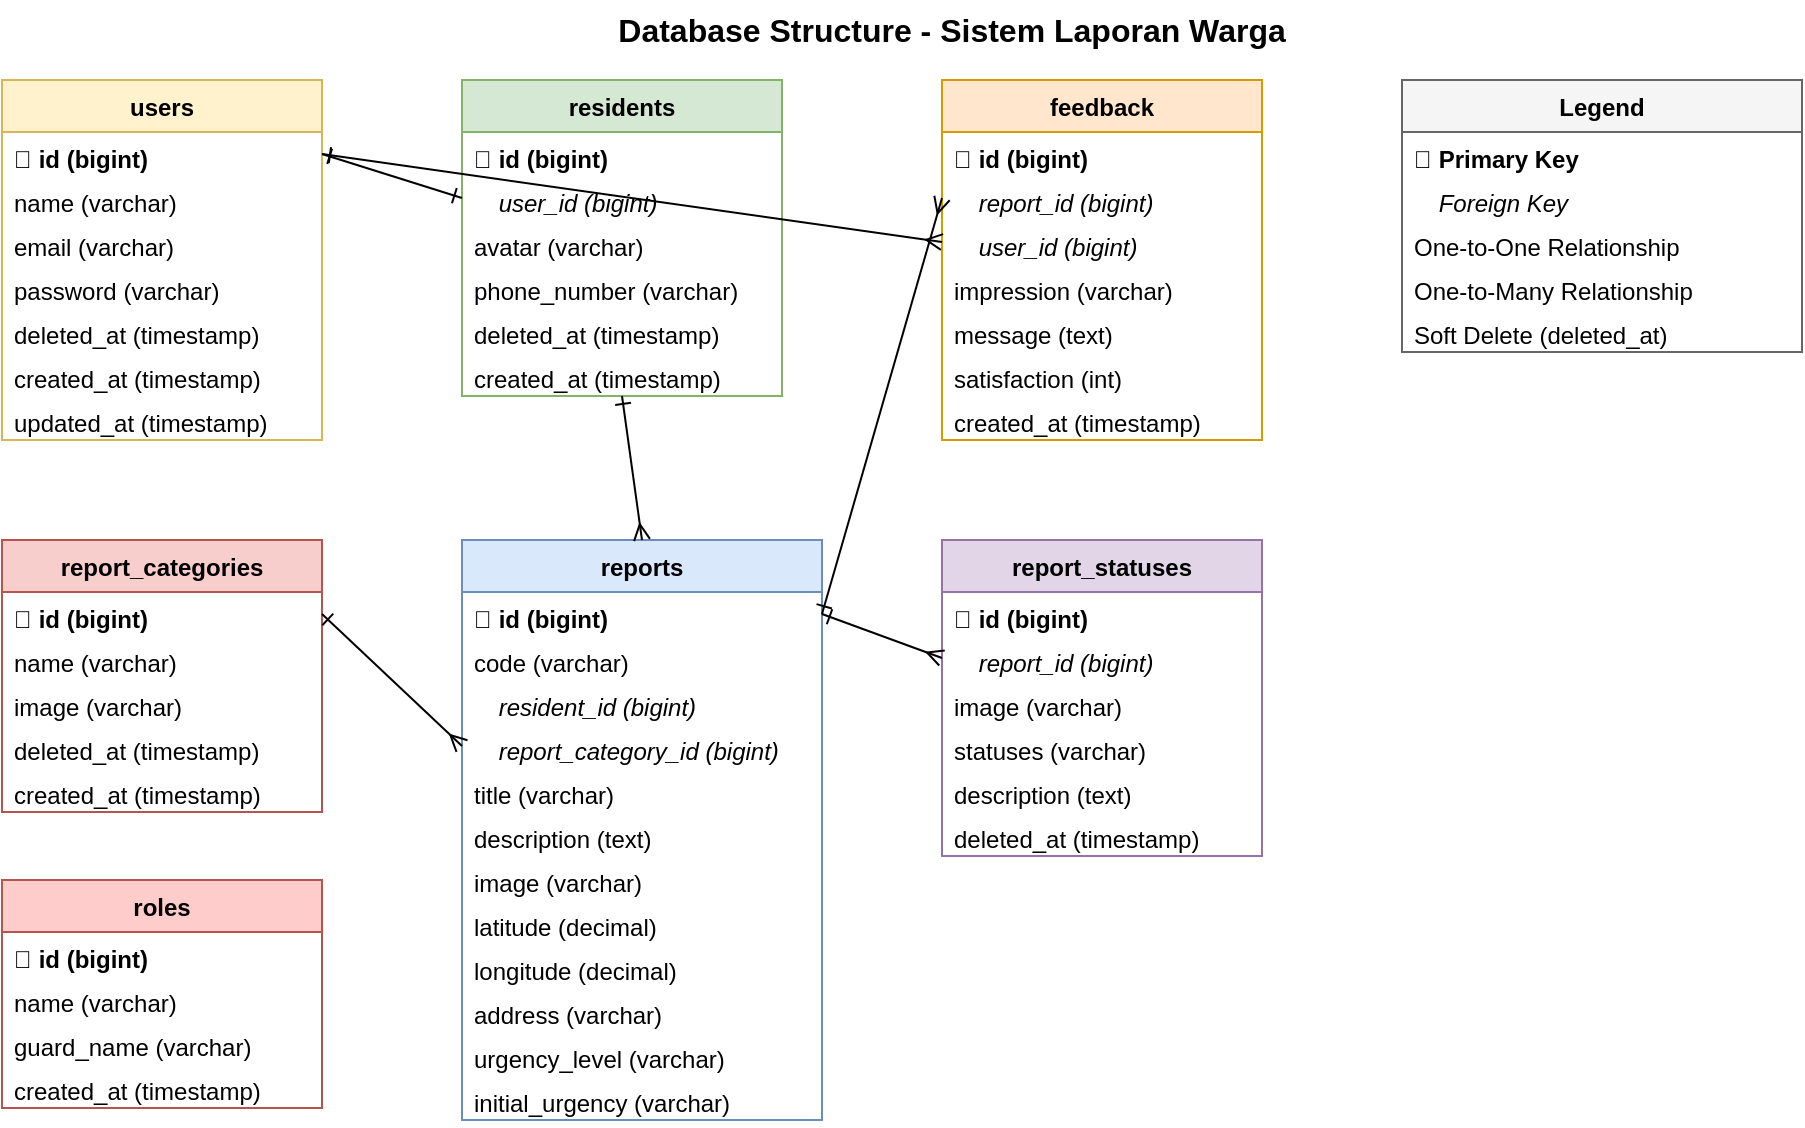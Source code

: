 <?xml version="1.0" encoding="UTF-8"?>
<mxfile version="21.6.8" type="device">
  <diagram id="database-structure" name="Database Structure">
    <mxGraphModel dx="1422" dy="794" grid="1" gridSize="10" guides="1" tooltips="1" connect="1" arrows="1" fold="1" page="1" pageScale="1" pageWidth="1169" pageHeight="827" math="0" shadow="0">
      <root>
        <mxCell id="0" />
        <mxCell id="1" parent="0" />
        
        <!-- Users Table -->
        <mxCell id="users-table" value="users" style="swimlane;fontStyle=1;align=center;verticalAlign=top;childLayout=stackLayout;horizontal=1;startSize=26;horizontalStack=0;resizeParent=1;resizeParentMax=0;resizeLast=0;collapsible=1;marginBottom=0;fillColor=#fff2cc;strokeColor=#d6b656;" vertex="1" parent="1">
          <mxGeometry x="50" y="50" width="160" height="180" as="geometry" />
        </mxCell>
        <mxCell id="users-id" value="🔑 id (bigint)" style="text;strokeColor=none;fillColor=none;align=left;verticalAlign=top;spacingLeft=4;spacingRight=4;overflow=hidden;rotatable=0;points=[[0,0.5],[1,0.5]];portConstraint=eastwest;fontStyle=1" vertex="1" parent="users-table">
          <mxGeometry y="26" width="160" height="22" as="geometry" />
        </mxCell>
        <mxCell id="users-name" value="name (varchar)" style="text;strokeColor=none;fillColor=none;align=left;verticalAlign=top;spacingLeft=4;spacingRight=4;overflow=hidden;rotatable=0;points=[[0,0.5],[1,0.5]];portConstraint=eastwest;" vertex="1" parent="users-table">
          <mxGeometry y="48" width="160" height="22" as="geometry" />
        </mxCell>
        <mxCell id="users-email" value="email (varchar)" style="text;strokeColor=none;fillColor=none;align=left;verticalAlign=top;spacingLeft=4;spacingRight=4;overflow=hidden;rotatable=0;points=[[0,0.5],[1,0.5]];portConstraint=eastwest;" vertex="1" parent="users-table">
          <mxGeometry y="70" width="160" height="22" as="geometry" />
        </mxCell>
        <mxCell id="users-password" value="password (varchar)" style="text;strokeColor=none;fillColor=none;align=left;verticalAlign=top;spacingLeft=4;spacingRight=4;overflow=hidden;rotatable=0;points=[[0,0.5],[1,0.5]];portConstraint=eastwest;" vertex="1" parent="users-table">
          <mxGeometry y="92" width="160" height="22" as="geometry" />
        </mxCell>
        <mxCell id="users-deleted" value="deleted_at (timestamp)" style="text;strokeColor=none;fillColor=none;align=left;verticalAlign=top;spacingLeft=4;spacingRight=4;overflow=hidden;rotatable=0;points=[[0,0.5],[1,0.5]];portConstraint=eastwest;" vertex="1" parent="users-table">
          <mxGeometry y="114" width="160" height="22" as="geometry" />
        </mxCell>
        <mxCell id="users-created" value="created_at (timestamp)" style="text;strokeColor=none;fillColor=none;align=left;verticalAlign=top;spacingLeft=4;spacingRight=4;overflow=hidden;rotatable=0;points=[[0,0.5],[1,0.5]];portConstraint=eastwest;" vertex="1" parent="users-table">
          <mxGeometry y="136" width="160" height="22" as="geometry" />
        </mxCell>
        <mxCell id="users-updated" value="updated_at (timestamp)" style="text;strokeColor=none;fillColor=none;align=left;verticalAlign=top;spacingLeft=4;spacingRight=4;overflow=hidden;rotatable=0;points=[[0,0.5],[1,0.5]];portConstraint=eastwest;" vertex="1" parent="users-table">
          <mxGeometry y="158" width="160" height="22" as="geometry" />
        </mxCell>

        <!-- Residents Table -->
        <mxCell id="residents-table" value="residents" style="swimlane;fontStyle=1;align=center;verticalAlign=top;childLayout=stackLayout;horizontal=1;startSize=26;horizontalStack=0;resizeParent=1;resizeParentMax=0;resizeLast=0;collapsible=1;marginBottom=0;fillColor=#d5e8d4;strokeColor=#82b366;" vertex="1" parent="1">
          <mxGeometry x="280" y="50" width="160" height="158" as="geometry" />
        </mxCell>
        <mxCell id="residents-id" value="🔑 id (bigint)" style="text;strokeColor=none;fillColor=none;align=left;verticalAlign=top;spacingLeft=4;spacingRight=4;overflow=hidden;rotatable=0;points=[[0,0.5],[1,0.5]];portConstraint=eastwest;fontStyle=1" vertex="1" parent="residents-table">
          <mxGeometry y="26" width="160" height="22" as="geometry" />
        </mxCell>
        <mxCell id="residents-user-id" value="🔗 user_id (bigint)" style="text;strokeColor=none;fillColor=none;align=left;verticalAlign=top;spacingLeft=4;spacingRight=4;overflow=hidden;rotatable=0;points=[[0,0.5],[1,0.5]];portConstraint=eastwest;fontStyle=2" vertex="1" parent="residents-table">
          <mxGeometry y="48" width="160" height="22" as="geometry" />
        </mxCell>
        <mxCell id="residents-avatar" value="avatar (varchar)" style="text;strokeColor=none;fillColor=none;align=left;verticalAlign=top;spacingLeft=4;spacingRight=4;overflow=hidden;rotatable=0;points=[[0,0.5],[1,0.5]];portConstraint=eastwest;" vertex="1" parent="residents-table">
          <mxGeometry y="70" width="160" height="22" as="geometry" />
        </mxCell>
        <mxCell id="residents-phone" value="phone_number (varchar)" style="text;strokeColor=none;fillColor=none;align=left;verticalAlign=top;spacingLeft=4;spacingRight=4;overflow=hidden;rotatable=0;points=[[0,0.5],[1,0.5]];portConstraint=eastwest;" vertex="1" parent="residents-table">
          <mxGeometry y="92" width="160" height="22" as="geometry" />
        </mxCell>
        <mxCell id="residents-deleted" value="deleted_at (timestamp)" style="text;strokeColor=none;fillColor=none;align=left;verticalAlign=top;spacingLeft=4;spacingRight=4;overflow=hidden;rotatable=0;points=[[0,0.5],[1,0.5]];portConstraint=eastwest;" vertex="1" parent="residents-table">
          <mxGeometry y="114" width="160" height="22" as="geometry" />
        </mxCell>
        <mxCell id="residents-created" value="created_at (timestamp)" style="text;strokeColor=none;fillColor=none;align=left;verticalAlign=top;spacingLeft=4;spacingRight=4;overflow=hidden;rotatable=0;points=[[0,0.5],[1,0.5]];portConstraint=eastwest;" vertex="1" parent="residents-table">
          <mxGeometry y="136" width="160" height="22" as="geometry" />
        </mxCell>

        <!-- Report Categories Table -->
        <mxCell id="categories-table" value="report_categories" style="swimlane;fontStyle=1;align=center;verticalAlign=top;childLayout=stackLayout;horizontal=1;startSize=26;horizontalStack=0;resizeParent=1;resizeParentMax=0;resizeLast=0;collapsible=1;marginBottom=0;fillColor=#f8cecc;strokeColor=#b85450;" vertex="1" parent="1">
          <mxGeometry x="50" y="280" width="160" height="136" as="geometry" />
        </mxCell>
        <mxCell id="categories-id" value="🔑 id (bigint)" style="text;strokeColor=none;fillColor=none;align=left;verticalAlign=top;spacingLeft=4;spacingRight=4;overflow=hidden;rotatable=0;points=[[0,0.5],[1,0.5]];portConstraint=eastwest;fontStyle=1" vertex="1" parent="categories-table">
          <mxGeometry y="26" width="160" height="22" as="geometry" />
        </mxCell>
        <mxCell id="categories-name" value="name (varchar)" style="text;strokeColor=none;fillColor=none;align=left;verticalAlign=top;spacingLeft=4;spacingRight=4;overflow=hidden;rotatable=0;points=[[0,0.5],[1,0.5]];portConstraint=eastwest;" vertex="1" parent="categories-table">
          <mxGeometry y="48" width="160" height="22" as="geometry" />
        </mxCell>
        <mxCell id="categories-image" value="image (varchar)" style="text;strokeColor=none;fillColor=none;align=left;verticalAlign=top;spacingLeft=4;spacingRight=4;overflow=hidden;rotatable=0;points=[[0,0.5],[1,0.5]];portConstraint=eastwest;" vertex="1" parent="categories-table">
          <mxGeometry y="70" width="160" height="22" as="geometry" />
        </mxCell>
        <mxCell id="categories-deleted" value="deleted_at (timestamp)" style="text;strokeColor=none;fillColor=none;align=left;verticalAlign=top;spacingLeft=4;spacingRight=4;overflow=hidden;rotatable=0;points=[[0,0.5],[1,0.5]];portConstraint=eastwest;" vertex="1" parent="categories-table">
          <mxGeometry y="92" width="160" height="22" as="geometry" />
        </mxCell>
        <mxCell id="categories-created" value="created_at (timestamp)" style="text;strokeColor=none;fillColor=none;align=left;verticalAlign=top;spacingLeft=4;spacingRight=4;overflow=hidden;rotatable=0;points=[[0,0.5],[1,0.5]];portConstraint=eastwest;" vertex="1" parent="categories-table">
          <mxGeometry y="114" width="160" height="22" as="geometry" />
        </mxCell>

        <!-- Reports Table -->
        <mxCell id="reports-table" value="reports" style="swimlane;fontStyle=1;align=center;verticalAlign=top;childLayout=stackLayout;horizontal=1;startSize=26;horizontalStack=0;resizeParent=1;resizeParentMax=0;resizeLast=0;collapsible=1;marginBottom=0;fillColor=#dae8fc;strokeColor=#6c8ebf;" vertex="1" parent="1">
          <mxGeometry x="280" y="280" width="180" height="290" as="geometry" />
        </mxCell>
        <mxCell id="reports-id" value="🔑 id (bigint)" style="text;strokeColor=none;fillColor=none;align=left;verticalAlign=top;spacingLeft=4;spacingRight=4;overflow=hidden;rotatable=0;points=[[0,0.5],[1,0.5]];portConstraint=eastwest;fontStyle=1" vertex="1" parent="reports-table">
          <mxGeometry y="26" width="180" height="22" as="geometry" />
        </mxCell>
        <mxCell id="reports-code" value="code (varchar)" style="text;strokeColor=none;fillColor=none;align=left;verticalAlign=top;spacingLeft=4;spacingRight=4;overflow=hidden;rotatable=0;points=[[0,0.5],[1,0.5]];portConstraint=eastwest;" vertex="1" parent="reports-table">
          <mxGeometry y="48" width="180" height="22" as="geometry" />
        </mxCell>
        <mxCell id="reports-resident-id" value="🔗 resident_id (bigint)" style="text;strokeColor=none;fillColor=none;align=left;verticalAlign=top;spacingLeft=4;spacingRight=4;overflow=hidden;rotatable=0;points=[[0,0.5],[1,0.5]];portConstraint=eastwest;fontStyle=2" vertex="1" parent="reports-table">
          <mxGeometry y="70" width="180" height="22" as="geometry" />
        </mxCell>
        <mxCell id="reports-category-id" value="🔗 report_category_id (bigint)" style="text;strokeColor=none;fillColor=none;align=left;verticalAlign=top;spacingLeft=4;spacingRight=4;overflow=hidden;rotatable=0;points=[[0,0.5],[1,0.5]];portConstraint=eastwest;fontStyle=2" vertex="1" parent="reports-table">
          <mxGeometry y="92" width="180" height="22" as="geometry" />
        </mxCell>
        <mxCell id="reports-title" value="title (varchar)" style="text;strokeColor=none;fillColor=none;align=left;verticalAlign=top;spacingLeft=4;spacingRight=4;overflow=hidden;rotatable=0;points=[[0,0.5],[1,0.5]];portConstraint=eastwest;" vertex="1" parent="reports-table">
          <mxGeometry y="114" width="180" height="22" as="geometry" />
        </mxCell>
        <mxCell id="reports-desc" value="description (text)" style="text;strokeColor=none;fillColor=none;align=left;verticalAlign=top;spacingLeft=4;spacingRight=4;overflow=hidden;rotatable=0;points=[[0,0.5],[1,0.5]];portConstraint=eastwest;" vertex="1" parent="reports-table">
          <mxGeometry y="136" width="180" height="22" as="geometry" />
        </mxCell>
        <mxCell id="reports-image" value="image (varchar)" style="text;strokeColor=none;fillColor=none;align=left;verticalAlign=top;spacingLeft=4;spacingRight=4;overflow=hidden;rotatable=0;points=[[0,0.5],[1,0.5]];portConstraint=eastwest;" vertex="1" parent="reports-table">
          <mxGeometry y="158" width="180" height="22" as="geometry" />
        </mxCell>
        <mxCell id="reports-lat" value="latitude (decimal)" style="text;strokeColor=none;fillColor=none;align=left;verticalAlign=top;spacingLeft=4;spacingRight=4;overflow=hidden;rotatable=0;points=[[0,0.5],[1,0.5]];portConstraint=eastwest;" vertex="1" parent="reports-table">
          <mxGeometry y="180" width="180" height="22" as="geometry" />
        </mxCell>
        <mxCell id="reports-lng" value="longitude (decimal)" style="text;strokeColor=none;fillColor=none;align=left;verticalAlign=top;spacingLeft=4;spacingRight=4;overflow=hidden;rotatable=0;points=[[0,0.5],[1,0.5]];portConstraint=eastwest;" vertex="1" parent="reports-table">
          <mxGeometry y="202" width="180" height="22" as="geometry" />
        </mxCell>
        <mxCell id="reports-address" value="address (varchar)" style="text;strokeColor=none;fillColor=none;align=left;verticalAlign=top;spacingLeft=4;spacingRight=4;overflow=hidden;rotatable=0;points=[[0,0.5],[1,0.5]];portConstraint=eastwest;" vertex="1" parent="reports-table">
          <mxGeometry y="224" width="180" height="22" as="geometry" />
        </mxCell>
        <mxCell id="reports-urgency" value="urgency_level (varchar)" style="text;strokeColor=none;fillColor=none;align=left;verticalAlign=top;spacingLeft=4;spacingRight=4;overflow=hidden;rotatable=0;points=[[0,0.5],[1,0.5]];portConstraint=eastwest;" vertex="1" parent="reports-table">
          <mxGeometry y="246" width="180" height="22" as="geometry" />
        </mxCell>
        <mxCell id="reports-initial" value="initial_urgency (varchar)" style="text;strokeColor=none;fillColor=none;align=left;verticalAlign=top;spacingLeft=4;spacingRight=4;overflow=hidden;rotatable=0;points=[[0,0.5],[1,0.5]];portConstraint=eastwest;" vertex="1" parent="reports-table">
          <mxGeometry y="268" width="180" height="22" as="geometry" />
        </mxCell>

        <!-- Report Statuses Table -->
        <mxCell id="statuses-table" value="report_statuses" style="swimlane;fontStyle=1;align=center;verticalAlign=top;childLayout=stackLayout;horizontal=1;startSize=26;horizontalStack=0;resizeParent=1;resizeParentMax=0;resizeLast=0;collapsible=1;marginBottom=0;fillColor=#e1d5e7;strokeColor=#9673a6;" vertex="1" parent="1">
          <mxGeometry x="520" y="280" width="160" height="158" as="geometry" />
        </mxCell>
        <mxCell id="statuses-id" value="🔑 id (bigint)" style="text;strokeColor=none;fillColor=none;align=left;verticalAlign=top;spacingLeft=4;spacingRight=4;overflow=hidden;rotatable=0;points=[[0,0.5],[1,0.5]];portConstraint=eastwest;fontStyle=1" vertex="1" parent="statuses-table">
          <mxGeometry y="26" width="160" height="22" as="geometry" />
        </mxCell>
        <mxCell id="statuses-report-id" value="🔗 report_id (bigint)" style="text;strokeColor=none;fillColor=none;align=left;verticalAlign=top;spacingLeft=4;spacingRight=4;overflow=hidden;rotatable=0;points=[[0,0.5],[1,0.5]];portConstraint=eastwest;fontStyle=2" vertex="1" parent="statuses-table">
          <mxGeometry y="48" width="160" height="22" as="geometry" />
        </mxCell>
        <mxCell id="statuses-image" value="image (varchar)" style="text;strokeColor=none;fillColor=none;align=left;verticalAlign=top;spacingLeft=4;spacingRight=4;overflow=hidden;rotatable=0;points=[[0,0.5],[1,0.5]];portConstraint=eastwest;" vertex="1" parent="statuses-table">
          <mxGeometry y="70" width="160" height="22" as="geometry" />
        </mxCell>
        <mxCell id="statuses-status" value="statuses (varchar)" style="text;strokeColor=none;fillColor=none;align=left;verticalAlign=top;spacingLeft=4;spacingRight=4;overflow=hidden;rotatable=0;points=[[0,0.5],[1,0.5]];portConstraint=eastwest;" vertex="1" parent="statuses-table">
          <mxGeometry y="92" width="160" height="22" as="geometry" />
        </mxCell>
        <mxCell id="statuses-desc" value="description (text)" style="text;strokeColor=none;fillColor=none;align=left;verticalAlign=top;spacingLeft=4;spacingRight=4;overflow=hidden;rotatable=0;points=[[0,0.5],[1,0.5]];portConstraint=eastwest;" vertex="1" parent="statuses-table">
          <mxGeometry y="114" width="160" height="22" as="geometry" />
        </mxCell>
        <mxCell id="statuses-deleted" value="deleted_at (timestamp)" style="text;strokeColor=none;fillColor=none;align=left;verticalAlign=top;spacingLeft=4;spacingRight=4;overflow=hidden;rotatable=0;points=[[0,0.5],[1,0.5]];portConstraint=eastwest;" vertex="1" parent="statuses-table">
          <mxGeometry y="136" width="160" height="22" as="geometry" />
        </mxCell>

        <!-- Roles Table -->
        <mxCell id="roles-table" value="roles" style="swimlane;fontStyle=1;align=center;verticalAlign=top;childLayout=stackLayout;horizontal=1;startSize=26;horizontalStack=0;resizeParent=1;resizeParentMax=0;resizeLast=0;collapsible=1;marginBottom=0;fillColor=#ffcccc;strokeColor=#b85450;" vertex="1" parent="1">
          <mxGeometry x="50" y="450" width="160" height="114" as="geometry" />
        </mxCell>
        <mxCell id="roles-id" value="🔑 id (bigint)" style="text;strokeColor=none;fillColor=none;align=left;verticalAlign=top;spacingLeft=4;spacingRight=4;overflow=hidden;rotatable=0;points=[[0,0.5],[1,0.5]];portConstraint=eastwest;fontStyle=1" vertex="1" parent="roles-table">
          <mxGeometry y="26" width="160" height="22" as="geometry" />
        </mxCell>
        <mxCell id="roles-name" value="name (varchar)" style="text;strokeColor=none;fillColor=none;align=left;verticalAlign=top;spacingLeft=4;spacingRight=4;overflow=hidden;rotatable=0;points=[[0,0.5],[1,0.5]];portConstraint=eastwest;" vertex="1" parent="roles-table">
          <mxGeometry y="48" width="160" height="22" as="geometry" />
        </mxCell>
        <mxCell id="roles-guard" value="guard_name (varchar)" style="text;strokeColor=none;fillColor=none;align=left;verticalAlign=top;spacingLeft=4;spacingRight=4;overflow=hidden;rotatable=0;points=[[0,0.5],[1,0.5]];portConstraint=eastwest;" vertex="1" parent="roles-table">
          <mxGeometry y="70" width="160" height="22" as="geometry" />
        </mxCell>
        <mxCell id="roles-created" value="created_at (timestamp)" style="text;strokeColor=none;fillColor=none;align=left;verticalAlign=top;spacingLeft=4;spacingRight=4;overflow=hidden;rotatable=0;points=[[0,0.5],[1,0.5]];portConstraint=eastwest;" vertex="1" parent="roles-table">
          <mxGeometry y="92" width="160" height="22" as="geometry" />
        </mxCell>

        <!-- Feedback Table -->
        <mxCell id="feedback-table" value="feedback" style="swimlane;fontStyle=1;align=center;verticalAlign=top;childLayout=stackLayout;horizontal=1;startSize=26;horizontalStack=0;resizeParent=1;resizeParentMax=0;resizeLast=0;collapsible=1;marginBottom=0;fillColor=#ffe6cc;strokeColor=#d79b00;" vertex="1" parent="1">
          <mxGeometry x="520" y="50" width="160" height="180" as="geometry" />
        </mxCell>
        <mxCell id="feedback-id" value="🔑 id (bigint)" style="text;strokeColor=none;fillColor=none;align=left;verticalAlign=top;spacingLeft=4;spacingRight=4;overflow=hidden;rotatable=0;points=[[0,0.5],[1,0.5]];portConstraint=eastwest;fontStyle=1" vertex="1" parent="feedback-table">
          <mxGeometry y="26" width="160" height="22" as="geometry" />
        </mxCell>
        <mxCell id="feedback-report-id" value="🔗 report_id (bigint)" style="text;strokeColor=none;fillColor=none;align=left;verticalAlign=top;spacingLeft=4;spacingRight=4;overflow=hidden;rotatable=0;points=[[0,0.5],[1,0.5]];portConstraint=eastwest;fontStyle=2" vertex="1" parent="feedback-table">
          <mxGeometry y="48" width="160" height="22" as="geometry" />
        </mxCell>
        <mxCell id="feedback-user-id" value="🔗 user_id (bigint)" style="text;strokeColor=none;fillColor=none;align=left;verticalAlign=top;spacingLeft=4;spacingRight=4;overflow=hidden;rotatable=0;points=[[0,0.5],[1,0.5]];portConstraint=eastwest;fontStyle=2" vertex="1" parent="feedback-table">
          <mxGeometry y="70" width="160" height="22" as="geometry" />
        </mxCell>
        <mxCell id="feedback-impression" value="impression (varchar)" style="text;strokeColor=none;fillColor=none;align=left;verticalAlign=top;spacingLeft=4;spacingRight=4;overflow=hidden;rotatable=0;points=[[0,0.5],[1,0.5]];portConstraint=eastwest;" vertex="1" parent="feedback-table">
          <mxGeometry y="92" width="160" height="22" as="geometry" />
        </mxCell>
        <mxCell id="feedback-message" value="message (text)" style="text;strokeColor=none;fillColor=none;align=left;verticalAlign=top;spacingLeft=4;spacingRight=4;overflow=hidden;rotatable=0;points=[[0,0.5],[1,0.5]];portConstraint=eastwest;" vertex="1" parent="feedback-table">
          <mxGeometry y="114" width="160" height="22" as="geometry" />
        </mxCell>
        <mxCell id="feedback-satisfaction" value="satisfaction (int)" style="text;strokeColor=none;fillColor=none;align=left;verticalAlign=top;spacingLeft=4;spacingRight=4;overflow=hidden;rotatable=0;points=[[0,0.5],[1,0.5]];portConstraint=eastwest;" vertex="1" parent="feedback-table">
          <mxGeometry y="136" width="160" height="22" as="geometry" />
        </mxCell>
        <mxCell id="feedback-created" value="created_at (timestamp)" style="text;strokeColor=none;fillColor=none;align=left;verticalAlign=top;spacingLeft=4;spacingRight=4;overflow=hidden;rotatable=0;points=[[0,0.5],[1,0.5]];portConstraint=eastwest;" vertex="1" parent="feedback-table">
          <mxGeometry y="158" width="160" height="22" as="geometry" />
        </mxCell>

        <!-- Relationships -->
        <!-- Users to Residents -->
        <mxCell id="rel-users-residents" value="" style="endArrow=ERone;html=1;rounded=0;exitX=1;exitY=0.5;exitDx=0;exitDy=0;entryX=0;entryY=0.5;entryDx=0;entryDy=0;startArrow=ERone;startFill=0;endFill=0;" edge="1" parent="1" source="users-id" target="residents-user-id">
          <mxGeometry width="50" height="50" relative="1" as="geometry">
            <mxPoint x="240" y="200" as="sourcePoint" />
            <mxPoint x="290" y="150" as="targetPoint" />
          </mxGeometry>
        </mxCell>

        <!-- Residents to Reports -->
        <mxCell id="rel-residents-reports" value="" style="endArrow=ERmany;html=1;rounded=0;exitX=0.5;exitY=1;exitDx=0;exitDy=0;entryX=0.5;entryY=0;entryDx=0;entryDy=0;startArrow=ERone;startFill=0;endFill=0;" edge="1" parent="1" source="residents-table" target="reports-table">
          <mxGeometry width="50" height="50" relative="1" as="geometry">
            <mxPoint x="360" y="230" as="sourcePoint" />
            <mxPoint x="360" y="280" as="targetPoint" />
          </mxGeometry>
        </mxCell>

        <!-- Categories to Reports -->
        <mxCell id="rel-categories-reports" value="" style="endArrow=ERmany;html=1;rounded=0;exitX=1;exitY=0.5;exitDx=0;exitDy=0;entryX=0;entryY=0.5;entryDx=0;entryDy=0;startArrow=ERone;startFill=0;endFill=0;" edge="1" parent="1" source="categories-id" target="reports-category-id">
          <mxGeometry width="50" height="50" relative="1" as="geometry">
            <mxPoint x="210" y="306" as="sourcePoint" />
            <mxPoint x="280" y="372" as="targetPoint" />
          </mxGeometry>
        </mxCell>

        <!-- Reports to Statuses -->
        <mxCell id="rel-reports-statuses" value="" style="endArrow=ERmany;html=1;rounded=0;exitX=1;exitY=0.5;exitDx=0;exitDy=0;entryX=0;entryY=0.5;entryDx=0;entryDy=0;startArrow=ERone;startFill=0;endFill=0;" edge="1" parent="1" source="reports-id" target="statuses-report-id">
          <mxGeometry width="50" height="50" relative="1" as="geometry">
            <mxPoint x="460" y="306" as="sourcePoint" />
            <mxPoint x="520" y="328" as="targetPoint" />
          </mxGeometry>
        </mxCell>

        <!-- Reports to Feedback -->
        <mxCell id="rel-reports-feedback" value="" style="endArrow=ERmany;html=1;rounded=0;exitX=1;exitY=0.5;exitDx=0;exitDy=0;entryX=0;entryY=0.5;entryDx=0;entryDy=0;startArrow=ERone;startFill=0;endFill=0;" edge="1" parent="1" source="reports-id" target="feedback-report-id">
          <mxGeometry width="50" height="50" relative="1" as="geometry">
            <mxPoint x="460" y="306" as="sourcePoint" />
            <mxPoint x="520" y="98" as="targetPoint" />
          </mxGeometry>
        </mxCell>

        <!-- Users to Feedback -->
        <mxCell id="rel-users-feedback" value="" style="endArrow=ERmany;html=1;rounded=0;exitX=1;exitY=0.5;exitDx=0;exitDy=0;entryX=0;entryY=0.5;entryDx=0;entryDy=0;startArrow=ERone;startFill=0;endFill=0;" edge="1" parent="1" source="users-id" target="feedback-user-id">
          <mxGeometry width="50" height="50" relative="1" as="geometry">
            <mxPoint x="210" y="87" as="sourcePoint" />
            <mxPoint x="520" y="120" as="targetPoint" />
          </mxGeometry>
        </mxCell>

        <!-- Legend -->
        <mxCell id="legend" value="Legend" style="swimlane;fontStyle=1;align=center;verticalAlign=top;childLayout=stackLayout;horizontal=1;startSize=26;horizontalStack=0;resizeParent=1;resizeParentMax=0;resizeLast=0;collapsible=1;marginBottom=0;fillColor=#f5f5f5;strokeColor=#666666;" vertex="1" parent="1">
          <mxGeometry x="750" y="50" width="200" height="136" as="geometry" />
        </mxCell>
        <mxCell id="legend-pk" value="🔑 Primary Key" style="text;strokeColor=none;fillColor=none;align=left;verticalAlign=top;spacingLeft=4;spacingRight=4;overflow=hidden;rotatable=0;points=[[0,0.5],[1,0.5]];portConstraint=eastwest;fontStyle=1" vertex="1" parent="legend">
          <mxGeometry y="26" width="200" height="22" as="geometry" />
        </mxCell>
        <mxCell id="legend-fk" value="🔗 Foreign Key" style="text;strokeColor=none;fillColor=none;align=left;verticalAlign=top;spacingLeft=4;spacingRight=4;overflow=hidden;rotatable=0;points=[[0,0.5],[1,0.5]];portConstraint=eastwest;fontStyle=2" vertex="1" parent="legend">
          <mxGeometry y="48" width="200" height="22" as="geometry" />
        </mxCell>
        <mxCell id="legend-one" value="One-to-One Relationship" style="text;strokeColor=none;fillColor=none;align=left;verticalAlign=top;spacingLeft=4;spacingRight=4;overflow=hidden;rotatable=0;points=[[0,0.5],[1,0.5]];portConstraint=eastwest;" vertex="1" parent="legend">
          <mxGeometry y="70" width="200" height="22" as="geometry" />
        </mxCell>
        <mxCell id="legend-many" value="One-to-Many Relationship" style="text;strokeColor=none;fillColor=none;align=left;verticalAlign=top;spacingLeft=4;spacingRight=4;overflow=hidden;rotatable=0;points=[[0,0.5],[1,0.5]];portConstraint=eastwest;" vertex="1" parent="legend">
          <mxGeometry y="92" width="200" height="22" as="geometry" />
        </mxCell>
        <mxCell id="legend-soft" value="Soft Delete (deleted_at)" style="text;strokeColor=none;fillColor=none;align=left;verticalAlign=top;spacingLeft=4;spacingRight=4;overflow=hidden;rotatable=0;points=[[0,0.5],[1,0.5]];portConstraint=eastwest;" vertex="1" parent="legend">
          <mxGeometry y="114" width="200" height="22" as="geometry" />
        </mxCell>

        <!-- Title -->
        <mxCell id="title" value="Database Structure - Sistem Laporan Warga" style="text;html=1;strokeColor=none;fillColor=none;align=center;verticalAlign=middle;whiteSpace=wrap;rounded=0;fontSize=16;fontStyle=1;" vertex="1" parent="1">
          <mxGeometry x="350" y="10" width="350" height="30" as="geometry" />
        </mxCell>

      </root>
    </mxGraphModel>
  </diagram>
</mxfile>
